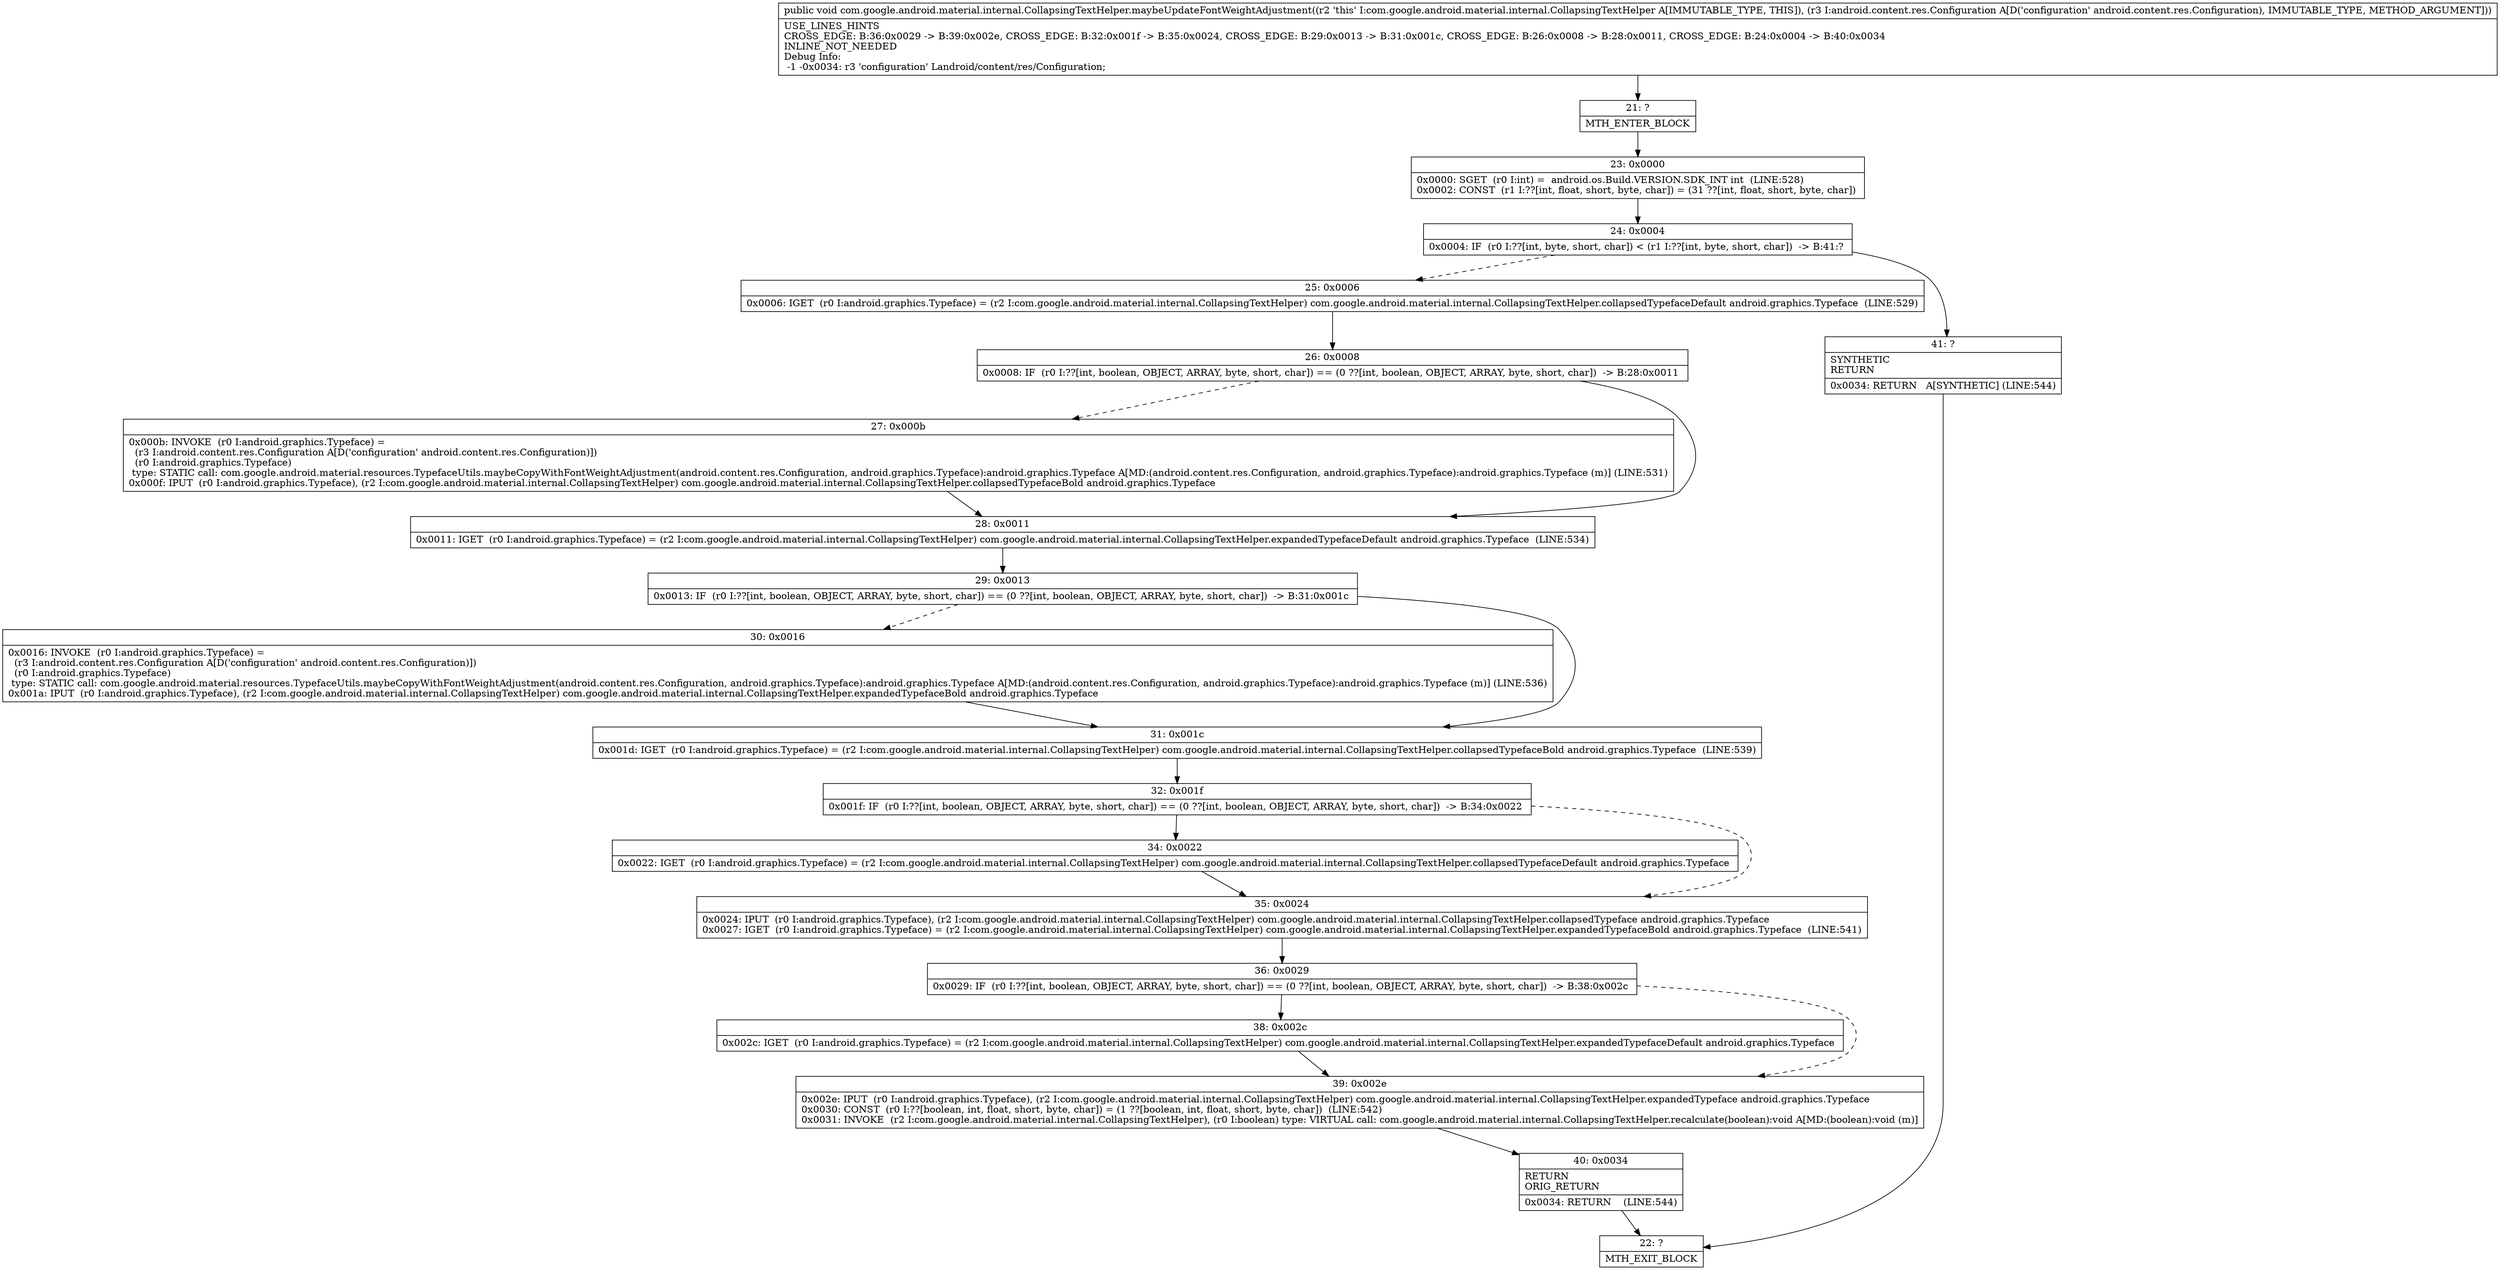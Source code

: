 digraph "CFG forcom.google.android.material.internal.CollapsingTextHelper.maybeUpdateFontWeightAdjustment(Landroid\/content\/res\/Configuration;)V" {
Node_21 [shape=record,label="{21\:\ ?|MTH_ENTER_BLOCK\l}"];
Node_23 [shape=record,label="{23\:\ 0x0000|0x0000: SGET  (r0 I:int) =  android.os.Build.VERSION.SDK_INT int  (LINE:528)\l0x0002: CONST  (r1 I:??[int, float, short, byte, char]) = (31 ??[int, float, short, byte, char]) \l}"];
Node_24 [shape=record,label="{24\:\ 0x0004|0x0004: IF  (r0 I:??[int, byte, short, char]) \< (r1 I:??[int, byte, short, char])  \-\> B:41:? \l}"];
Node_25 [shape=record,label="{25\:\ 0x0006|0x0006: IGET  (r0 I:android.graphics.Typeface) = (r2 I:com.google.android.material.internal.CollapsingTextHelper) com.google.android.material.internal.CollapsingTextHelper.collapsedTypefaceDefault android.graphics.Typeface  (LINE:529)\l}"];
Node_26 [shape=record,label="{26\:\ 0x0008|0x0008: IF  (r0 I:??[int, boolean, OBJECT, ARRAY, byte, short, char]) == (0 ??[int, boolean, OBJECT, ARRAY, byte, short, char])  \-\> B:28:0x0011 \l}"];
Node_27 [shape=record,label="{27\:\ 0x000b|0x000b: INVOKE  (r0 I:android.graphics.Typeface) = \l  (r3 I:android.content.res.Configuration A[D('configuration' android.content.res.Configuration)])\l  (r0 I:android.graphics.Typeface)\l type: STATIC call: com.google.android.material.resources.TypefaceUtils.maybeCopyWithFontWeightAdjustment(android.content.res.Configuration, android.graphics.Typeface):android.graphics.Typeface A[MD:(android.content.res.Configuration, android.graphics.Typeface):android.graphics.Typeface (m)] (LINE:531)\l0x000f: IPUT  (r0 I:android.graphics.Typeface), (r2 I:com.google.android.material.internal.CollapsingTextHelper) com.google.android.material.internal.CollapsingTextHelper.collapsedTypefaceBold android.graphics.Typeface \l}"];
Node_28 [shape=record,label="{28\:\ 0x0011|0x0011: IGET  (r0 I:android.graphics.Typeface) = (r2 I:com.google.android.material.internal.CollapsingTextHelper) com.google.android.material.internal.CollapsingTextHelper.expandedTypefaceDefault android.graphics.Typeface  (LINE:534)\l}"];
Node_29 [shape=record,label="{29\:\ 0x0013|0x0013: IF  (r0 I:??[int, boolean, OBJECT, ARRAY, byte, short, char]) == (0 ??[int, boolean, OBJECT, ARRAY, byte, short, char])  \-\> B:31:0x001c \l}"];
Node_30 [shape=record,label="{30\:\ 0x0016|0x0016: INVOKE  (r0 I:android.graphics.Typeface) = \l  (r3 I:android.content.res.Configuration A[D('configuration' android.content.res.Configuration)])\l  (r0 I:android.graphics.Typeface)\l type: STATIC call: com.google.android.material.resources.TypefaceUtils.maybeCopyWithFontWeightAdjustment(android.content.res.Configuration, android.graphics.Typeface):android.graphics.Typeface A[MD:(android.content.res.Configuration, android.graphics.Typeface):android.graphics.Typeface (m)] (LINE:536)\l0x001a: IPUT  (r0 I:android.graphics.Typeface), (r2 I:com.google.android.material.internal.CollapsingTextHelper) com.google.android.material.internal.CollapsingTextHelper.expandedTypefaceBold android.graphics.Typeface \l}"];
Node_31 [shape=record,label="{31\:\ 0x001c|0x001d: IGET  (r0 I:android.graphics.Typeface) = (r2 I:com.google.android.material.internal.CollapsingTextHelper) com.google.android.material.internal.CollapsingTextHelper.collapsedTypefaceBold android.graphics.Typeface  (LINE:539)\l}"];
Node_32 [shape=record,label="{32\:\ 0x001f|0x001f: IF  (r0 I:??[int, boolean, OBJECT, ARRAY, byte, short, char]) == (0 ??[int, boolean, OBJECT, ARRAY, byte, short, char])  \-\> B:34:0x0022 \l}"];
Node_34 [shape=record,label="{34\:\ 0x0022|0x0022: IGET  (r0 I:android.graphics.Typeface) = (r2 I:com.google.android.material.internal.CollapsingTextHelper) com.google.android.material.internal.CollapsingTextHelper.collapsedTypefaceDefault android.graphics.Typeface \l}"];
Node_35 [shape=record,label="{35\:\ 0x0024|0x0024: IPUT  (r0 I:android.graphics.Typeface), (r2 I:com.google.android.material.internal.CollapsingTextHelper) com.google.android.material.internal.CollapsingTextHelper.collapsedTypeface android.graphics.Typeface \l0x0027: IGET  (r0 I:android.graphics.Typeface) = (r2 I:com.google.android.material.internal.CollapsingTextHelper) com.google.android.material.internal.CollapsingTextHelper.expandedTypefaceBold android.graphics.Typeface  (LINE:541)\l}"];
Node_36 [shape=record,label="{36\:\ 0x0029|0x0029: IF  (r0 I:??[int, boolean, OBJECT, ARRAY, byte, short, char]) == (0 ??[int, boolean, OBJECT, ARRAY, byte, short, char])  \-\> B:38:0x002c \l}"];
Node_38 [shape=record,label="{38\:\ 0x002c|0x002c: IGET  (r0 I:android.graphics.Typeface) = (r2 I:com.google.android.material.internal.CollapsingTextHelper) com.google.android.material.internal.CollapsingTextHelper.expandedTypefaceDefault android.graphics.Typeface \l}"];
Node_39 [shape=record,label="{39\:\ 0x002e|0x002e: IPUT  (r0 I:android.graphics.Typeface), (r2 I:com.google.android.material.internal.CollapsingTextHelper) com.google.android.material.internal.CollapsingTextHelper.expandedTypeface android.graphics.Typeface \l0x0030: CONST  (r0 I:??[boolean, int, float, short, byte, char]) = (1 ??[boolean, int, float, short, byte, char])  (LINE:542)\l0x0031: INVOKE  (r2 I:com.google.android.material.internal.CollapsingTextHelper), (r0 I:boolean) type: VIRTUAL call: com.google.android.material.internal.CollapsingTextHelper.recalculate(boolean):void A[MD:(boolean):void (m)]\l}"];
Node_40 [shape=record,label="{40\:\ 0x0034|RETURN\lORIG_RETURN\l|0x0034: RETURN    (LINE:544)\l}"];
Node_22 [shape=record,label="{22\:\ ?|MTH_EXIT_BLOCK\l}"];
Node_41 [shape=record,label="{41\:\ ?|SYNTHETIC\lRETURN\l|0x0034: RETURN   A[SYNTHETIC] (LINE:544)\l}"];
MethodNode[shape=record,label="{public void com.google.android.material.internal.CollapsingTextHelper.maybeUpdateFontWeightAdjustment((r2 'this' I:com.google.android.material.internal.CollapsingTextHelper A[IMMUTABLE_TYPE, THIS]), (r3 I:android.content.res.Configuration A[D('configuration' android.content.res.Configuration), IMMUTABLE_TYPE, METHOD_ARGUMENT]))  | USE_LINES_HINTS\lCROSS_EDGE: B:36:0x0029 \-\> B:39:0x002e, CROSS_EDGE: B:32:0x001f \-\> B:35:0x0024, CROSS_EDGE: B:29:0x0013 \-\> B:31:0x001c, CROSS_EDGE: B:26:0x0008 \-\> B:28:0x0011, CROSS_EDGE: B:24:0x0004 \-\> B:40:0x0034\lINLINE_NOT_NEEDED\lDebug Info:\l  \-1 \-0x0034: r3 'configuration' Landroid\/content\/res\/Configuration;\l}"];
MethodNode -> Node_21;Node_21 -> Node_23;
Node_23 -> Node_24;
Node_24 -> Node_25[style=dashed];
Node_24 -> Node_41;
Node_25 -> Node_26;
Node_26 -> Node_27[style=dashed];
Node_26 -> Node_28;
Node_27 -> Node_28;
Node_28 -> Node_29;
Node_29 -> Node_30[style=dashed];
Node_29 -> Node_31;
Node_30 -> Node_31;
Node_31 -> Node_32;
Node_32 -> Node_34;
Node_32 -> Node_35[style=dashed];
Node_34 -> Node_35;
Node_35 -> Node_36;
Node_36 -> Node_38;
Node_36 -> Node_39[style=dashed];
Node_38 -> Node_39;
Node_39 -> Node_40;
Node_40 -> Node_22;
Node_41 -> Node_22;
}


